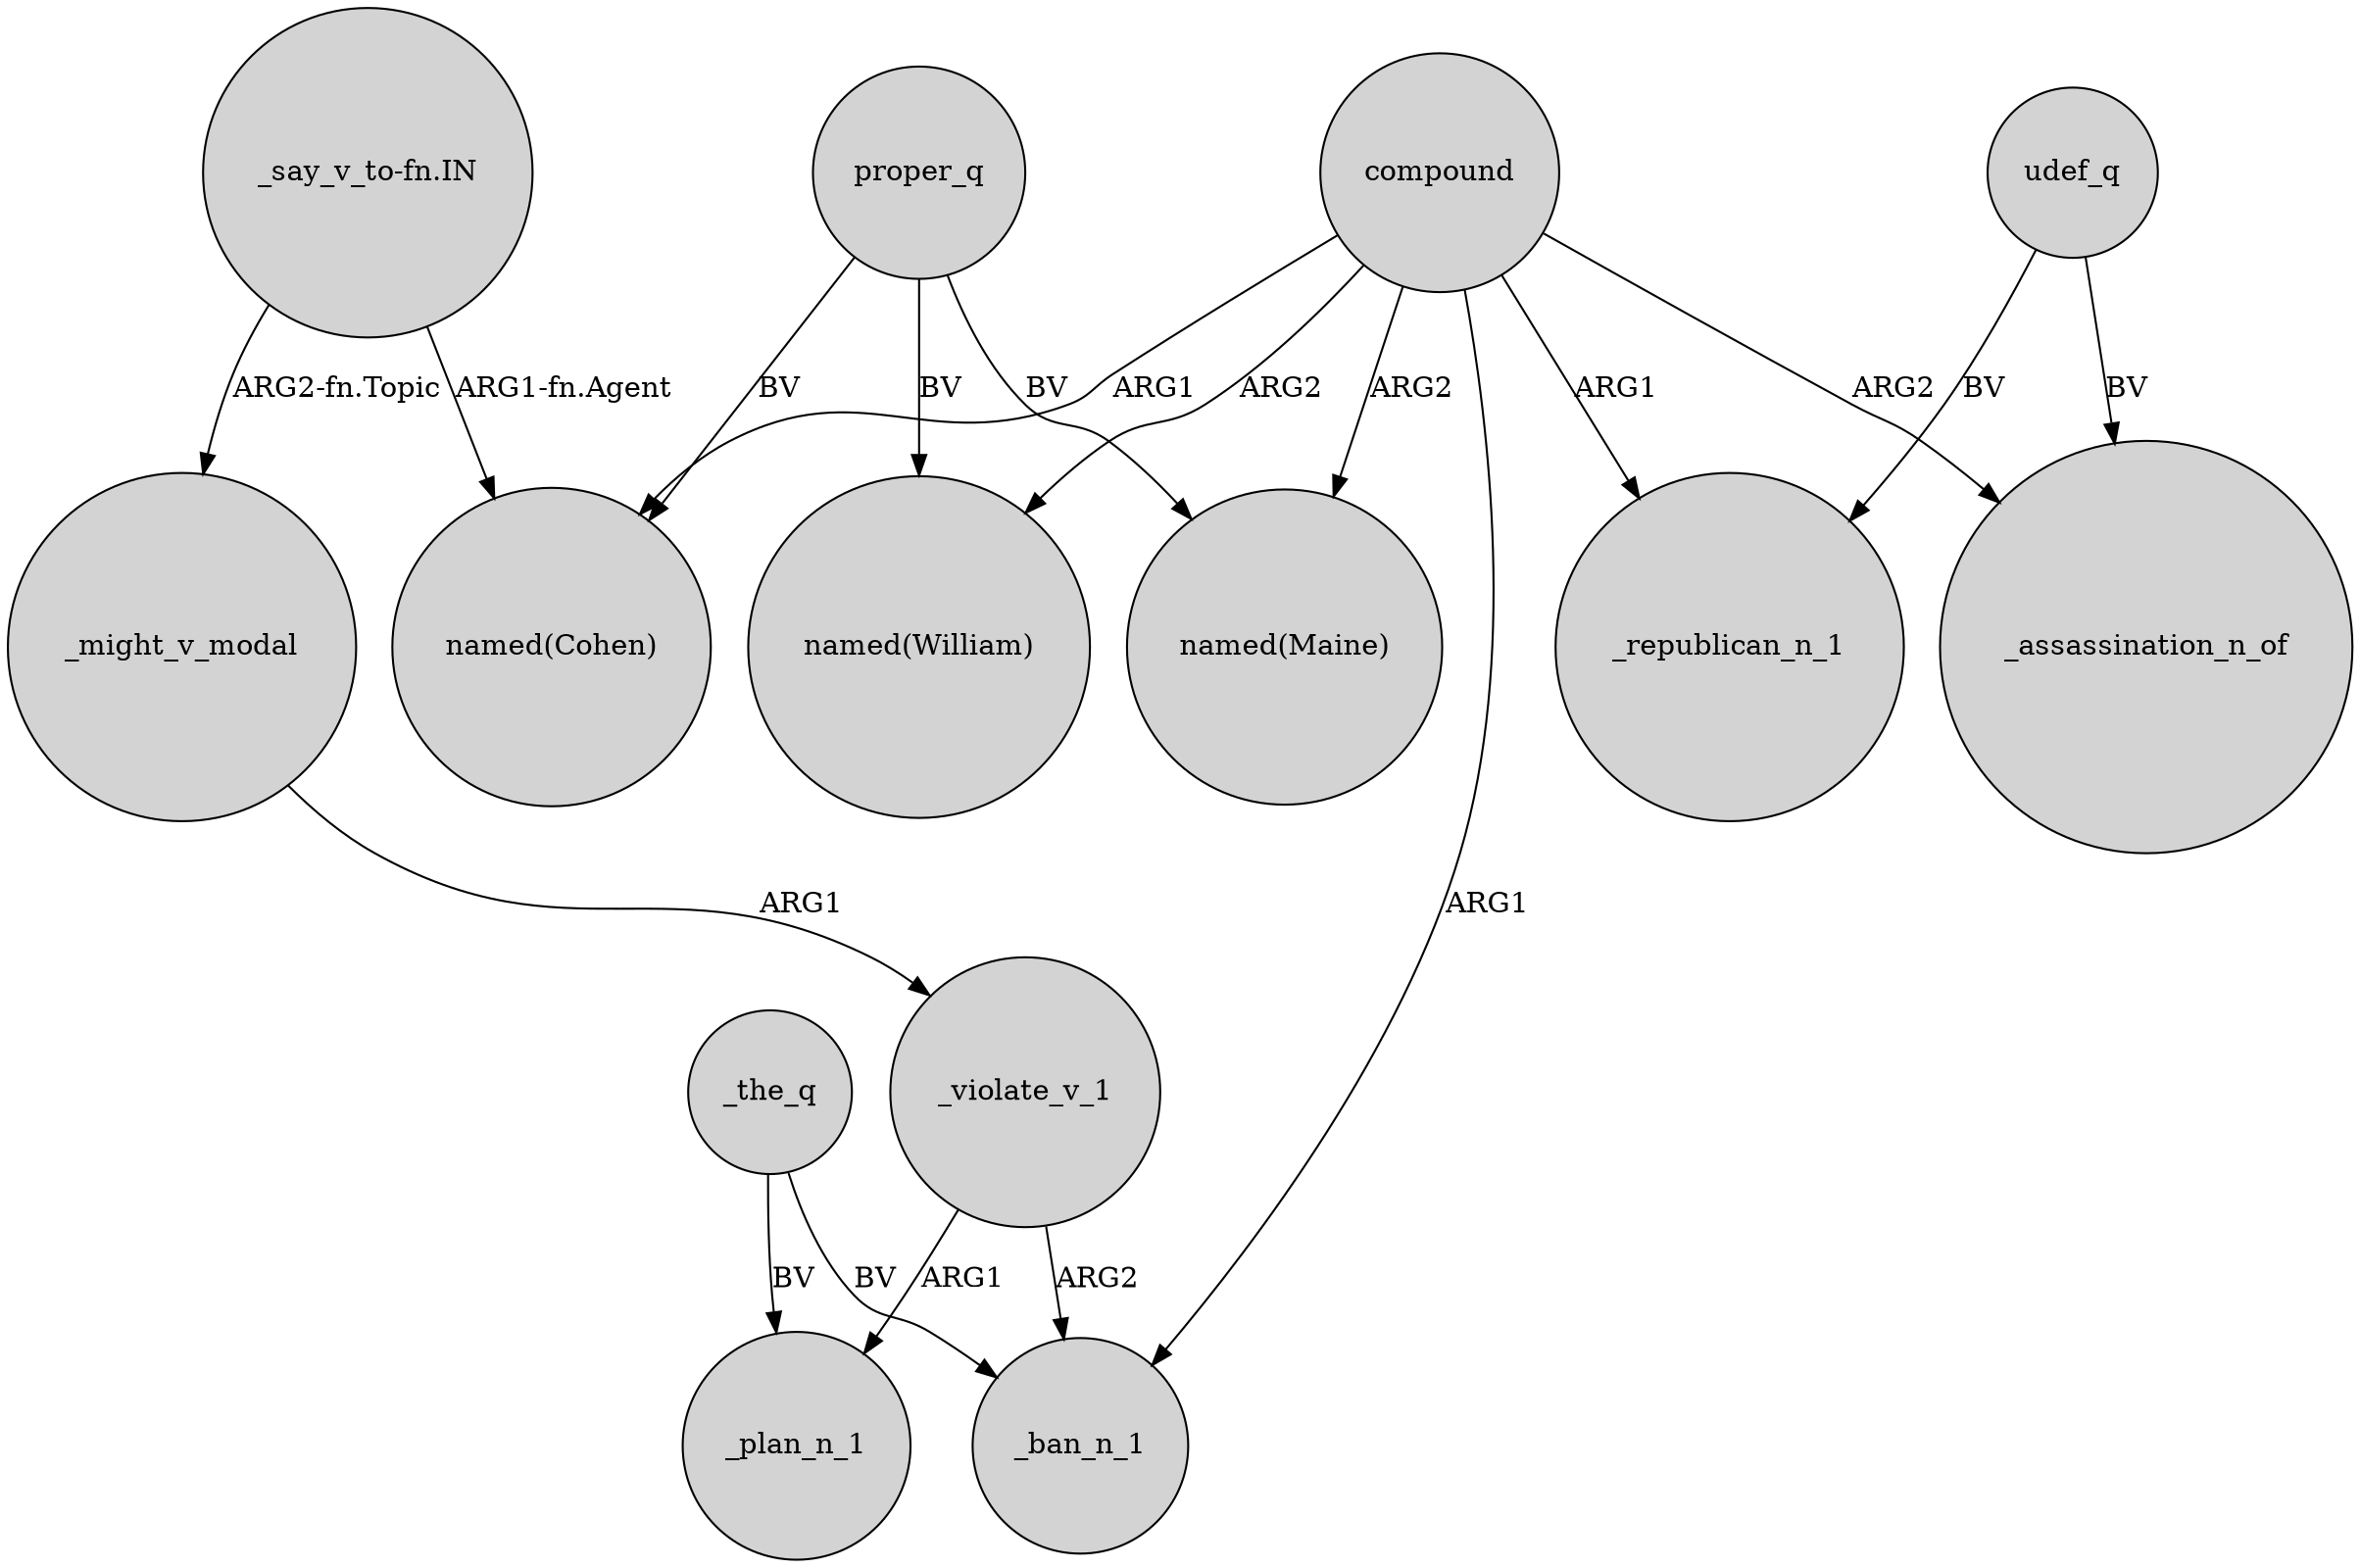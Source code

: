 digraph {
	node [shape=circle style=filled]
	_violate_v_1 -> _ban_n_1 [label=ARG2]
	proper_q -> "named(Cohen)" [label=BV]
	compound -> "named(William)" [label=ARG2]
	_the_q -> _ban_n_1 [label=BV]
	_might_v_modal -> _violate_v_1 [label=ARG1]
	compound -> _ban_n_1 [label=ARG1]
	"_say_v_to-fn.IN" -> "named(Cohen)" [label="ARG1-fn.Agent"]
	"_say_v_to-fn.IN" -> _might_v_modal [label="ARG2-fn.Topic"]
	udef_q -> _assassination_n_of [label=BV]
	udef_q -> _republican_n_1 [label=BV]
	compound -> "named(Cohen)" [label=ARG1]
	compound -> _republican_n_1 [label=ARG1]
	_the_q -> _plan_n_1 [label=BV]
	proper_q -> "named(Maine)" [label=BV]
	_violate_v_1 -> _plan_n_1 [label=ARG1]
	compound -> _assassination_n_of [label=ARG2]
	proper_q -> "named(William)" [label=BV]
	compound -> "named(Maine)" [label=ARG2]
}
